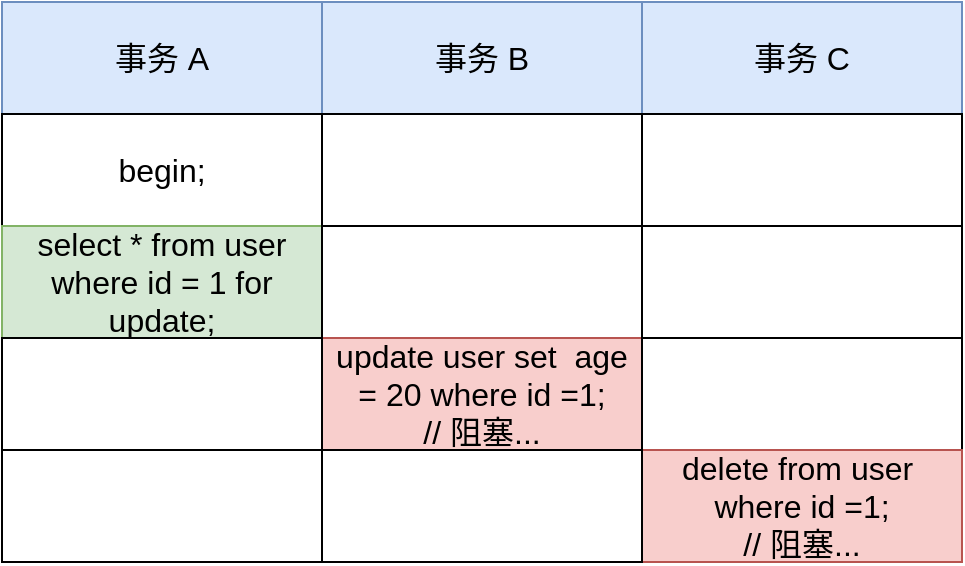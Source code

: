 <mxfile version="20.5.3" type="github">
  <diagram id="-ahSEL1mLYKGtO_scvp7" name="第 1 页">
    <mxGraphModel dx="1426" dy="743" grid="1" gridSize="10" guides="1" tooltips="1" connect="1" arrows="1" fold="1" page="1" pageScale="1" pageWidth="827" pageHeight="1169" math="0" shadow="0">
      <root>
        <mxCell id="0" />
        <mxCell id="1" parent="0" />
        <mxCell id="S-Wbejco6bGEYWiMusM8-16" value="" style="group;fontSize=16;" vertex="1" connectable="0" parent="1">
          <mxGeometry x="120" y="160" width="480" height="280" as="geometry" />
        </mxCell>
        <mxCell id="S-Wbejco6bGEYWiMusM8-1" value="事务 A" style="rounded=0;whiteSpace=wrap;html=1;fillColor=#dae8fc;strokeColor=#6c8ebf;fontSize=16;" vertex="1" parent="S-Wbejco6bGEYWiMusM8-16">
          <mxGeometry width="160" height="56" as="geometry" />
        </mxCell>
        <mxCell id="S-Wbejco6bGEYWiMusM8-2" value="事务 B" style="rounded=0;whiteSpace=wrap;html=1;fillColor=#dae8fc;strokeColor=#6c8ebf;fontSize=16;" vertex="1" parent="S-Wbejco6bGEYWiMusM8-16">
          <mxGeometry x="160" width="160" height="56" as="geometry" />
        </mxCell>
        <mxCell id="S-Wbejco6bGEYWiMusM8-3" value="事务 C" style="rounded=0;whiteSpace=wrap;html=1;fillColor=#dae8fc;strokeColor=#6c8ebf;fontSize=16;" vertex="1" parent="S-Wbejco6bGEYWiMusM8-16">
          <mxGeometry x="320" width="160" height="56" as="geometry" />
        </mxCell>
        <mxCell id="S-Wbejco6bGEYWiMusM8-4" value="&lt;div style=&quot;font-size: 16px;&quot;&gt;begin;&lt;/div&gt;" style="rounded=0;whiteSpace=wrap;html=1;fontSize=16;" vertex="1" parent="S-Wbejco6bGEYWiMusM8-16">
          <mxGeometry y="56" width="160" height="56" as="geometry" />
        </mxCell>
        <mxCell id="S-Wbejco6bGEYWiMusM8-5" value="&lt;div style=&quot;font-size: 16px;&quot;&gt;&lt;span style=&quot;background-color: initial; font-size: 16px;&quot;&gt;select * from user where id = 1 for update;&lt;/span&gt;&lt;br style=&quot;font-size: 16px;&quot;&gt;&lt;/div&gt;" style="rounded=0;whiteSpace=wrap;html=1;fillColor=#d5e8d4;strokeColor=#82b366;fontSize=16;" vertex="1" parent="S-Wbejco6bGEYWiMusM8-16">
          <mxGeometry y="112" width="160" height="56" as="geometry" />
        </mxCell>
        <mxCell id="S-Wbejco6bGEYWiMusM8-6" value="" style="rounded=0;whiteSpace=wrap;html=1;fontSize=16;" vertex="1" parent="S-Wbejco6bGEYWiMusM8-16">
          <mxGeometry x="160" y="56" width="160" height="56" as="geometry" />
        </mxCell>
        <mxCell id="S-Wbejco6bGEYWiMusM8-7" value="" style="rounded=0;whiteSpace=wrap;html=1;fontSize=16;" vertex="1" parent="S-Wbejco6bGEYWiMusM8-16">
          <mxGeometry x="320" y="56" width="160" height="56" as="geometry" />
        </mxCell>
        <mxCell id="S-Wbejco6bGEYWiMusM8-8" value="" style="rounded=0;whiteSpace=wrap;html=1;fontSize=16;" vertex="1" parent="S-Wbejco6bGEYWiMusM8-16">
          <mxGeometry x="160" y="112" width="160" height="56" as="geometry" />
        </mxCell>
        <mxCell id="S-Wbejco6bGEYWiMusM8-9" value="" style="rounded=0;whiteSpace=wrap;html=1;fontSize=16;" vertex="1" parent="S-Wbejco6bGEYWiMusM8-16">
          <mxGeometry x="320" y="112" width="160" height="56" as="geometry" />
        </mxCell>
        <mxCell id="S-Wbejco6bGEYWiMusM8-10" value="update user set&amp;nbsp; age = 20 where id =1;&lt;br style=&quot;font-size: 16px;&quot;&gt;// 阻塞..." style="rounded=0;whiteSpace=wrap;html=1;fillColor=#f8cecc;strokeColor=#b85450;fontSize=16;" vertex="1" parent="S-Wbejco6bGEYWiMusM8-16">
          <mxGeometry x="160" y="168" width="160" height="56" as="geometry" />
        </mxCell>
        <mxCell id="S-Wbejco6bGEYWiMusM8-11" value="" style="rounded=0;whiteSpace=wrap;html=1;fontSize=16;" vertex="1" parent="S-Wbejco6bGEYWiMusM8-16">
          <mxGeometry x="320" y="168" width="160" height="56" as="geometry" />
        </mxCell>
        <mxCell id="S-Wbejco6bGEYWiMusM8-12" value="delete from user&amp;nbsp; where id =1;&lt;br style=&quot;font-size: 16px;&quot;&gt;// 阻塞..." style="rounded=0;whiteSpace=wrap;html=1;fillColor=#f8cecc;strokeColor=#b85450;fontSize=16;" vertex="1" parent="S-Wbejco6bGEYWiMusM8-16">
          <mxGeometry x="320" y="224" width="160" height="56" as="geometry" />
        </mxCell>
        <mxCell id="S-Wbejco6bGEYWiMusM8-13" value="" style="rounded=0;whiteSpace=wrap;html=1;fontSize=16;" vertex="1" parent="S-Wbejco6bGEYWiMusM8-16">
          <mxGeometry y="168" width="160" height="56" as="geometry" />
        </mxCell>
        <mxCell id="S-Wbejco6bGEYWiMusM8-14" value="" style="rounded=0;whiteSpace=wrap;html=1;fontSize=16;" vertex="1" parent="S-Wbejco6bGEYWiMusM8-16">
          <mxGeometry x="160" y="224" width="160" height="56" as="geometry" />
        </mxCell>
        <mxCell id="S-Wbejco6bGEYWiMusM8-15" value="" style="rounded=0;whiteSpace=wrap;html=1;fontSize=16;" vertex="1" parent="S-Wbejco6bGEYWiMusM8-16">
          <mxGeometry y="224" width="160" height="56" as="geometry" />
        </mxCell>
      </root>
    </mxGraphModel>
  </diagram>
</mxfile>
